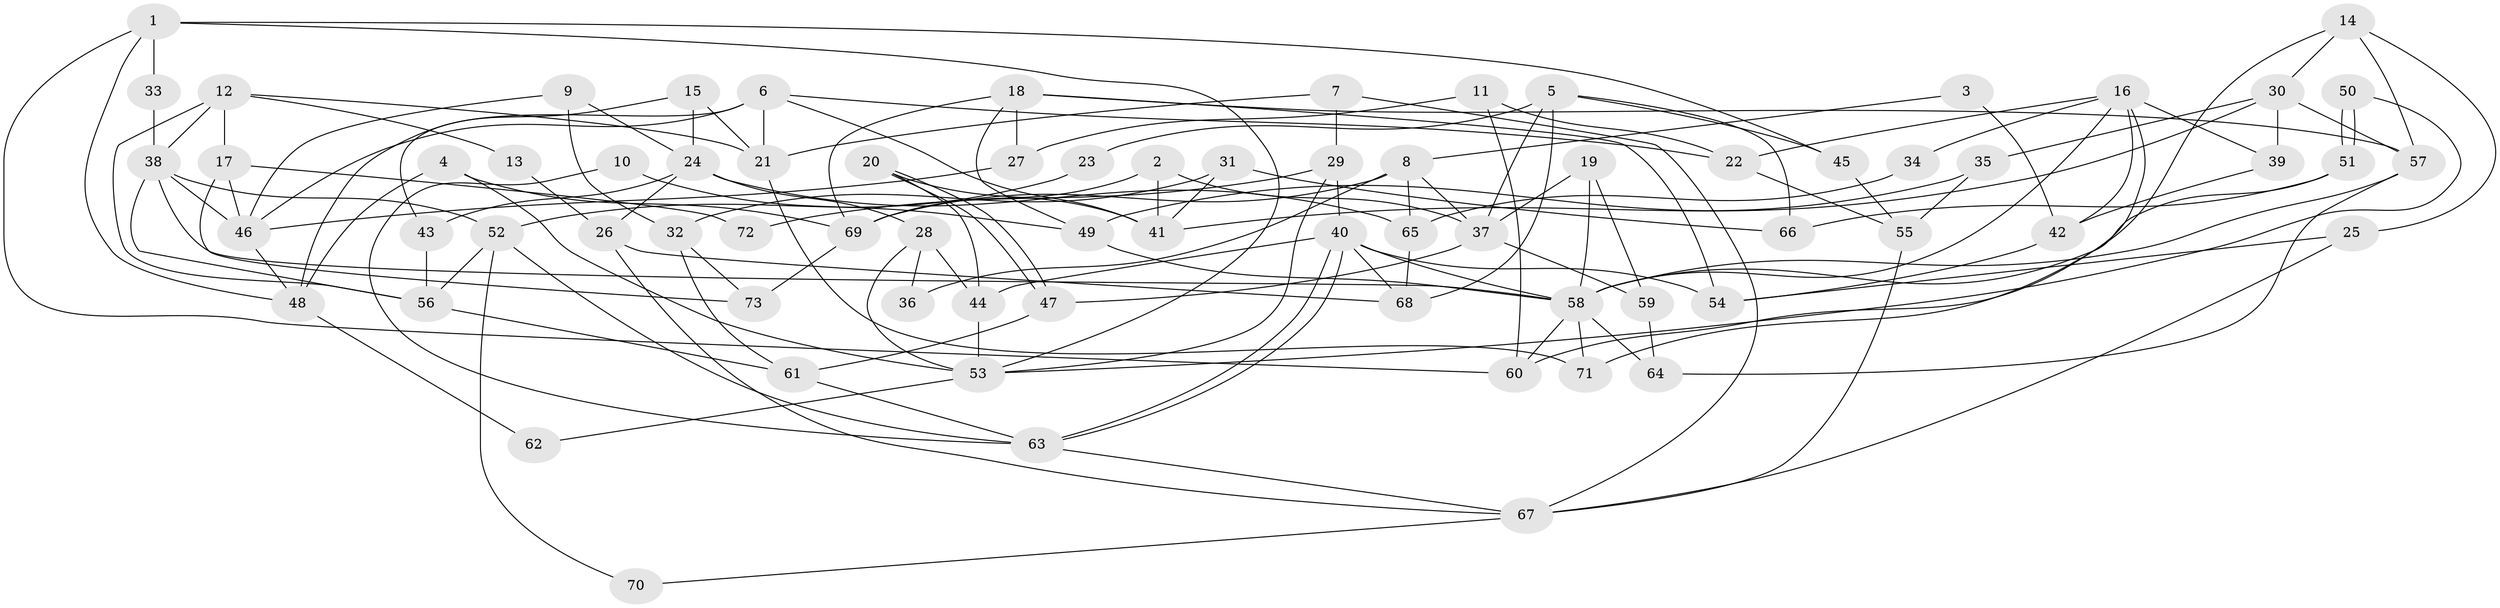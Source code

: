 // Generated by graph-tools (version 1.1) at 2025/36/03/09/25 02:36:10]
// undirected, 73 vertices, 146 edges
graph export_dot {
graph [start="1"]
  node [color=gray90,style=filled];
  1;
  2;
  3;
  4;
  5;
  6;
  7;
  8;
  9;
  10;
  11;
  12;
  13;
  14;
  15;
  16;
  17;
  18;
  19;
  20;
  21;
  22;
  23;
  24;
  25;
  26;
  27;
  28;
  29;
  30;
  31;
  32;
  33;
  34;
  35;
  36;
  37;
  38;
  39;
  40;
  41;
  42;
  43;
  44;
  45;
  46;
  47;
  48;
  49;
  50;
  51;
  52;
  53;
  54;
  55;
  56;
  57;
  58;
  59;
  60;
  61;
  62;
  63;
  64;
  65;
  66;
  67;
  68;
  69;
  70;
  71;
  72;
  73;
  1 -- 48;
  1 -- 45;
  1 -- 33;
  1 -- 53;
  1 -- 60;
  2 -- 69;
  2 -- 41;
  2 -- 37;
  3 -- 8;
  3 -- 42;
  4 -- 69;
  4 -- 53;
  4 -- 48;
  5 -- 68;
  5 -- 37;
  5 -- 23;
  5 -- 45;
  5 -- 66;
  6 -- 21;
  6 -- 43;
  6 -- 22;
  6 -- 41;
  6 -- 46;
  7 -- 29;
  7 -- 21;
  7 -- 67;
  8 -- 69;
  8 -- 37;
  8 -- 36;
  8 -- 65;
  9 -- 46;
  9 -- 24;
  9 -- 32;
  10 -- 63;
  10 -- 49;
  11 -- 22;
  11 -- 60;
  11 -- 27;
  12 -- 21;
  12 -- 38;
  12 -- 13;
  12 -- 17;
  12 -- 56;
  13 -- 26;
  14 -- 30;
  14 -- 57;
  14 -- 25;
  14 -- 71;
  15 -- 24;
  15 -- 48;
  15 -- 21;
  16 -- 60;
  16 -- 42;
  16 -- 22;
  16 -- 34;
  16 -- 39;
  16 -- 58;
  17 -- 46;
  17 -- 72;
  17 -- 73;
  18 -- 54;
  18 -- 27;
  18 -- 49;
  18 -- 57;
  18 -- 69;
  19 -- 58;
  19 -- 59;
  19 -- 37;
  20 -- 47;
  20 -- 47;
  20 -- 41;
  20 -- 44;
  21 -- 71;
  22 -- 55;
  23 -- 52;
  24 -- 65;
  24 -- 28;
  24 -- 26;
  24 -- 43;
  25 -- 67;
  25 -- 54;
  26 -- 67;
  26 -- 68;
  27 -- 46;
  28 -- 44;
  28 -- 53;
  28 -- 36;
  29 -- 53;
  29 -- 40;
  29 -- 72;
  30 -- 57;
  30 -- 35;
  30 -- 39;
  30 -- 41;
  31 -- 32;
  31 -- 41;
  31 -- 66;
  32 -- 61;
  32 -- 73;
  33 -- 38;
  34 -- 65;
  35 -- 55;
  35 -- 49;
  37 -- 47;
  37 -- 59;
  38 -- 52;
  38 -- 58;
  38 -- 46;
  38 -- 56;
  39 -- 42;
  40 -- 58;
  40 -- 63;
  40 -- 63;
  40 -- 44;
  40 -- 54;
  40 -- 68;
  42 -- 54;
  43 -- 56;
  44 -- 53;
  45 -- 55;
  46 -- 48;
  47 -- 61;
  48 -- 62;
  49 -- 58;
  50 -- 51;
  50 -- 51;
  50 -- 53;
  51 -- 66;
  51 -- 58;
  52 -- 63;
  52 -- 56;
  52 -- 70;
  53 -- 62;
  55 -- 67;
  56 -- 61;
  57 -- 58;
  57 -- 64;
  58 -- 60;
  58 -- 64;
  58 -- 71;
  59 -- 64;
  61 -- 63;
  63 -- 67;
  65 -- 68;
  67 -- 70;
  69 -- 73;
}
